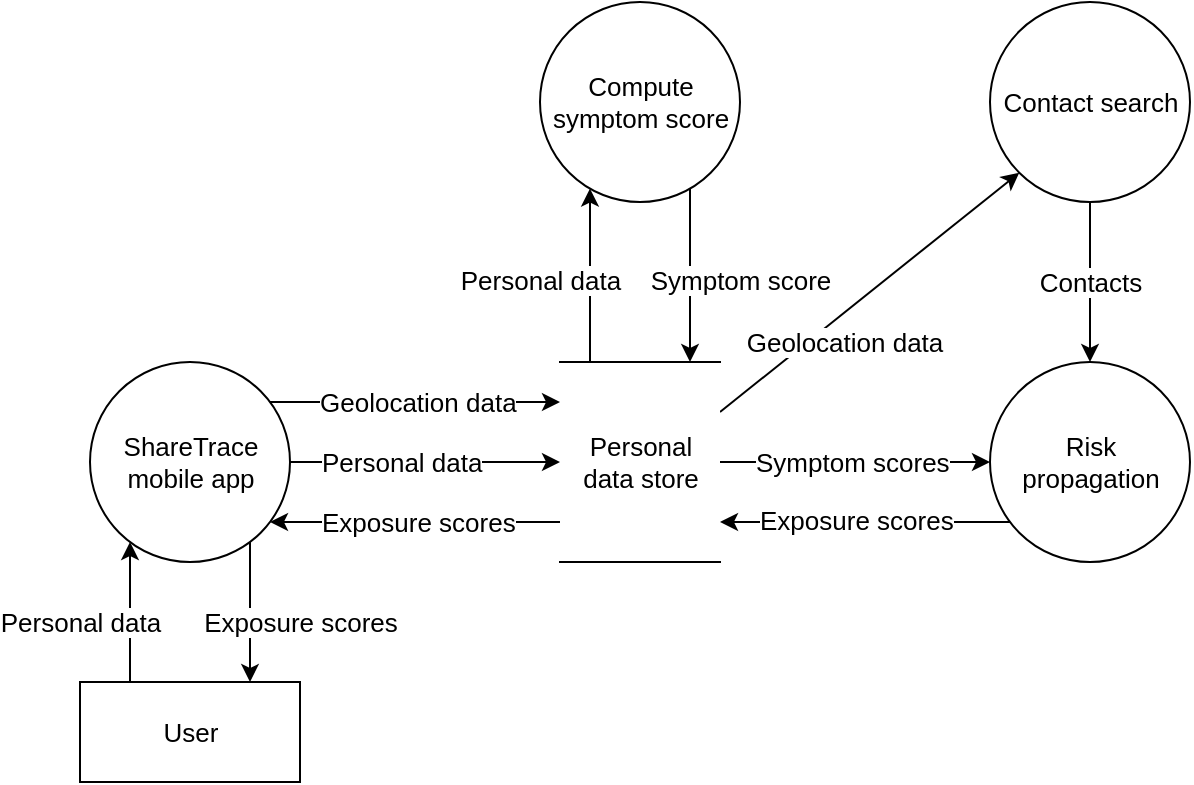 <mxfile version="19.0.0" type="device"><diagram id="PH1CRiKUZ5LbQf-UvEpg" name="Page-1"><mxGraphModel dx="757" dy="474" grid="1" gridSize="10" guides="1" tooltips="1" connect="1" arrows="1" fold="1" page="1" pageScale="1" pageWidth="850" pageHeight="1100" math="1" shadow="0"><root><mxCell id="0"/><mxCell id="1" parent="0"/><mxCell id="iPlT1yafazcn-hNW2Woq-14" style="edgeStyle=orthogonalEdgeStyle;rounded=0;orthogonalLoop=1;jettySize=auto;html=1;fontSize=13;" parent="1" source="iPlT1yafazcn-hNW2Woq-3" target="iPlT1yafazcn-hNW2Woq-7" edge="1"><mxGeometry relative="1" as="geometry"><Array as="points"><mxPoint x="453" y="290"/><mxPoint x="453" y="290"/></Array></mxGeometry></mxCell><mxCell id="iPlT1yafazcn-hNW2Woq-22" value="Symptom score" style="edgeLabel;html=1;align=center;verticalAlign=middle;resizable=0;points=[];fontSize=13;" parent="iPlT1yafazcn-hNW2Woq-14" vertex="1" connectable="0"><mxGeometry relative="1" as="geometry"><mxPoint x="25" y="2" as="offset"/></mxGeometry></mxCell><mxCell id="iPlT1yafazcn-hNW2Woq-3" value="Compute&lt;br style=&quot;font-size: 13px;&quot;&gt;symptom score" style="shape=ellipse;html=1;dashed=0;whitespace=wrap;perimeter=ellipsePerimeter;fontSize=13;" parent="1" vertex="1"><mxGeometry x="378" y="150" width="100" height="100" as="geometry"/></mxCell><mxCell id="iPlT1yafazcn-hNW2Woq-41" style="edgeStyle=orthogonalEdgeStyle;rounded=0;orthogonalLoop=1;jettySize=auto;html=1;fontSize=13;" parent="1" source="iPlT1yafazcn-hNW2Woq-4" target="iPlT1yafazcn-hNW2Woq-10" edge="1"><mxGeometry relative="1" as="geometry"><Array as="points"><mxPoint x="173" y="460"/><mxPoint x="173" y="460"/></Array></mxGeometry></mxCell><mxCell id="iPlT1yafazcn-hNW2Woq-42" value="Personal data" style="edgeLabel;html=1;align=center;verticalAlign=middle;resizable=0;points=[];fontSize=13;" parent="iPlT1yafazcn-hNW2Woq-41" vertex="1" connectable="0"><mxGeometry relative="1" as="geometry"><mxPoint x="-25" y="5" as="offset"/></mxGeometry></mxCell><mxCell id="iPlT1yafazcn-hNW2Woq-4" value="User" style="html=1;dashed=0;whitespace=wrap;fontSize=13;" parent="1" vertex="1"><mxGeometry x="148" y="490" width="110" height="50" as="geometry"/></mxCell><mxCell id="iPlT1yafazcn-hNW2Woq-13" style="edgeStyle=orthogonalEdgeStyle;rounded=0;orthogonalLoop=1;jettySize=auto;html=1;fontSize=13;" parent="1" target="iPlT1yafazcn-hNW2Woq-3" edge="1"><mxGeometry relative="1" as="geometry"><mxPoint x="403" y="330" as="sourcePoint"/><mxPoint x="403.02" y="255.726" as="targetPoint"/><Array as="points"><mxPoint x="403" y="290"/><mxPoint x="403" y="290"/></Array></mxGeometry></mxCell><mxCell id="iPlT1yafazcn-hNW2Woq-21" value="Personal data" style="edgeLabel;html=1;align=center;verticalAlign=middle;resizable=0;points=[];fontSize=13;" parent="iPlT1yafazcn-hNW2Woq-13" vertex="1" connectable="0"><mxGeometry relative="1" as="geometry"><mxPoint x="-25" y="2" as="offset"/></mxGeometry></mxCell><mxCell id="iPlT1yafazcn-hNW2Woq-23" style="rounded=0;orthogonalLoop=1;jettySize=auto;html=1;fontSize=13;entryX=0;entryY=1;entryDx=0;entryDy=0;exitX=1;exitY=0.25;exitDx=0;exitDy=0;" parent="1" source="iPlT1yafazcn-hNW2Woq-7" target="iPlT1yafazcn-hNW2Woq-57" edge="1"><mxGeometry relative="1" as="geometry"><mxPoint x="573.0" y="355.04" as="targetPoint"/></mxGeometry></mxCell><mxCell id="iPlT1yafazcn-hNW2Woq-32" value="Geolocation data" style="edgeLabel;html=1;align=center;verticalAlign=middle;resizable=0;points=[];fontSize=13;" parent="iPlT1yafazcn-hNW2Woq-23" vertex="1" connectable="0"><mxGeometry relative="1" as="geometry"><mxPoint x="-13" y="25" as="offset"/></mxGeometry></mxCell><mxCell id="iPlT1yafazcn-hNW2Woq-27" value="" style="edgeStyle=orthogonalEdgeStyle;rounded=0;orthogonalLoop=1;jettySize=auto;html=1;fontSize=13;align=left;" parent="1" source="iPlT1yafazcn-hNW2Woq-7" target="iPlT1yafazcn-hNW2Woq-10" edge="1"><mxGeometry x="-0.062" relative="1" as="geometry"><Array as="points"><mxPoint x="273" y="410"/><mxPoint x="273" y="410"/></Array><mxPoint as="offset"/></mxGeometry></mxCell><mxCell id="KW04bLKTneZHPnrP5Ven-1" value="&lt;span style=&quot;&quot;&gt;Exposure scores&lt;/span&gt;" style="edgeLabel;html=1;align=left;verticalAlign=middle;resizable=0;points=[];fontSize=13;" parent="iPlT1yafazcn-hNW2Woq-27" vertex="1" connectable="0"><mxGeometry x="0.278" relative="1" as="geometry"><mxPoint x="-29" as="offset"/></mxGeometry></mxCell><mxCell id="ggxblMPXvvBswlZSksen-1" style="edgeStyle=orthogonalEdgeStyle;rounded=0;orthogonalLoop=1;jettySize=auto;html=1;exitX=1;exitY=0.5;exitDx=0;exitDy=0;fontSize=13;startArrow=none;startFill=0;" parent="1" source="iPlT1yafazcn-hNW2Woq-7" target="iPlT1yafazcn-hNW2Woq-37" edge="1"><mxGeometry relative="1" as="geometry"/></mxCell><mxCell id="ggxblMPXvvBswlZSksen-3" value="Symptom scores" style="edgeLabel;html=1;align=left;verticalAlign=middle;resizable=0;points=[];fontSize=13;" parent="ggxblMPXvvBswlZSksen-1" vertex="1" connectable="0"><mxGeometry x="0.061" relative="1" as="geometry"><mxPoint x="-56" as="offset"/></mxGeometry></mxCell><mxCell id="iPlT1yafazcn-hNW2Woq-7" value="Personal&lt;br style=&quot;font-size: 13px;&quot;&gt;data store" style="html=1;dashed=0;whitespace=wrap;shape=partialRectangle;right=0;left=0;fontSize=13;" parent="1" vertex="1"><mxGeometry x="388" y="330" width="80" height="100" as="geometry"/></mxCell><mxCell id="iPlT1yafazcn-hNW2Woq-12" style="edgeStyle=orthogonalEdgeStyle;rounded=0;orthogonalLoop=1;jettySize=auto;html=1;fontSize=13;" parent="1" source="iPlT1yafazcn-hNW2Woq-10" target="iPlT1yafazcn-hNW2Woq-7" edge="1"><mxGeometry relative="1" as="geometry"><Array as="points"><mxPoint x="273" y="380"/><mxPoint x="273" y="380"/></Array></mxGeometry></mxCell><mxCell id="iPlT1yafazcn-hNW2Woq-19" value="Personal data" style="edgeLabel;html=1;align=left;verticalAlign=middle;resizable=0;points=[];fontSize=13;" parent="iPlT1yafazcn-hNW2Woq-12" vertex="1" connectable="0"><mxGeometry relative="1" as="geometry"><mxPoint x="-54" as="offset"/></mxGeometry></mxCell><mxCell id="iPlT1yafazcn-hNW2Woq-47" value="" style="edgeStyle=orthogonalEdgeStyle;rounded=0;orthogonalLoop=1;jettySize=auto;html=1;fontSize=13;" parent="1" source="iPlT1yafazcn-hNW2Woq-10" target="iPlT1yafazcn-hNW2Woq-4" edge="1"><mxGeometry y="60" relative="1" as="geometry"><Array as="points"><mxPoint x="233" y="450"/><mxPoint x="233" y="450"/></Array><mxPoint as="offset"/></mxGeometry></mxCell><mxCell id="iPlT1yafazcn-hNW2Woq-48" value="Exposure scores" style="edgeLabel;html=1;align=center;verticalAlign=middle;resizable=0;points=[];fontSize=13;" parent="iPlT1yafazcn-hNW2Woq-47" vertex="1" connectable="0"><mxGeometry relative="1" as="geometry"><mxPoint x="25" y="5" as="offset"/></mxGeometry></mxCell><mxCell id="iPlT1yafazcn-hNW2Woq-10" value="ShareTrace&lt;br style=&quot;font-size: 13px;&quot;&gt;mobile app" style="shape=ellipse;html=1;dashed=0;whitespace=wrap;perimeter=ellipsePerimeter;fontSize=13;" parent="1" vertex="1"><mxGeometry x="153" y="330" width="100" height="100" as="geometry"/></mxCell><mxCell id="iPlT1yafazcn-hNW2Woq-18" style="edgeStyle=orthogonalEdgeStyle;rounded=0;orthogonalLoop=1;jettySize=auto;html=1;fontSize=13;" parent="1" source="iPlT1yafazcn-hNW2Woq-10" target="iPlT1yafazcn-hNW2Woq-7" edge="1"><mxGeometry relative="1" as="geometry"><mxPoint x="338" y="365" as="sourcePoint"/><mxPoint x="408" y="355" as="targetPoint"/><Array as="points"><mxPoint x="273" y="350"/><mxPoint x="273" y="350"/></Array></mxGeometry></mxCell><mxCell id="iPlT1yafazcn-hNW2Woq-20" value="Geolocation data" style="edgeLabel;html=1;align=left;verticalAlign=middle;resizable=0;points=[];fontSize=13;" parent="iPlT1yafazcn-hNW2Woq-18" vertex="1" connectable="0"><mxGeometry relative="1" as="geometry"><mxPoint x="-50" as="offset"/></mxGeometry></mxCell><mxCell id="iPlT1yafazcn-hNW2Woq-26" style="edgeStyle=orthogonalEdgeStyle;rounded=0;orthogonalLoop=1;jettySize=auto;html=1;fontSize=13;" parent="1" source="iPlT1yafazcn-hNW2Woq-37" target="iPlT1yafazcn-hNW2Woq-7" edge="1"><mxGeometry relative="1" as="geometry"><mxPoint x="583.251" y="379.749" as="sourcePoint"/><Array as="points"><mxPoint x="540" y="410"/><mxPoint x="540" y="410"/></Array></mxGeometry></mxCell><mxCell id="iPlT1yafazcn-hNW2Woq-33" value="Exposure scores" style="edgeLabel;html=1;align=left;verticalAlign=middle;resizable=0;points=[];fontSize=13;" parent="iPlT1yafazcn-hNW2Woq-26" vertex="1" connectable="0"><mxGeometry relative="1" as="geometry"><mxPoint x="-55" y="-1" as="offset"/></mxGeometry></mxCell><mxCell id="iPlT1yafazcn-hNW2Woq-58" style="edgeStyle=orthogonalEdgeStyle;rounded=0;orthogonalLoop=1;jettySize=auto;html=1;fontSize=13;startArrow=none;startFill=0;entryX=0.5;entryY=0;entryDx=0;entryDy=0;" parent="1" source="iPlT1yafazcn-hNW2Woq-57" target="iPlT1yafazcn-hNW2Woq-37" edge="1"><mxGeometry relative="1" as="geometry"/></mxCell><mxCell id="iPlT1yafazcn-hNW2Woq-59" value="Contacts" style="edgeLabel;html=1;align=center;verticalAlign=middle;resizable=0;points=[];fontSize=13;" parent="iPlT1yafazcn-hNW2Woq-58" vertex="1" connectable="0"><mxGeometry x="0.05" relative="1" as="geometry"><mxPoint y="-2" as="offset"/></mxGeometry></mxCell><mxCell id="iPlT1yafazcn-hNW2Woq-37" value="Risk &lt;br&gt;propagation" style="shape=ellipse;html=1;dashed=0;whitespace=wrap;perimeter=ellipsePerimeter;fontSize=13;" parent="1" vertex="1"><mxGeometry x="603" y="330" width="100" height="100" as="geometry"/></mxCell><mxCell id="iPlT1yafazcn-hNW2Woq-57" value="Contact search" style="shape=ellipse;html=1;dashed=0;whitespace=wrap;perimeter=ellipsePerimeter;fontSize=13;" parent="1" vertex="1"><mxGeometry x="603" y="150" width="100" height="100" as="geometry"/></mxCell></root></mxGraphModel></diagram></mxfile>